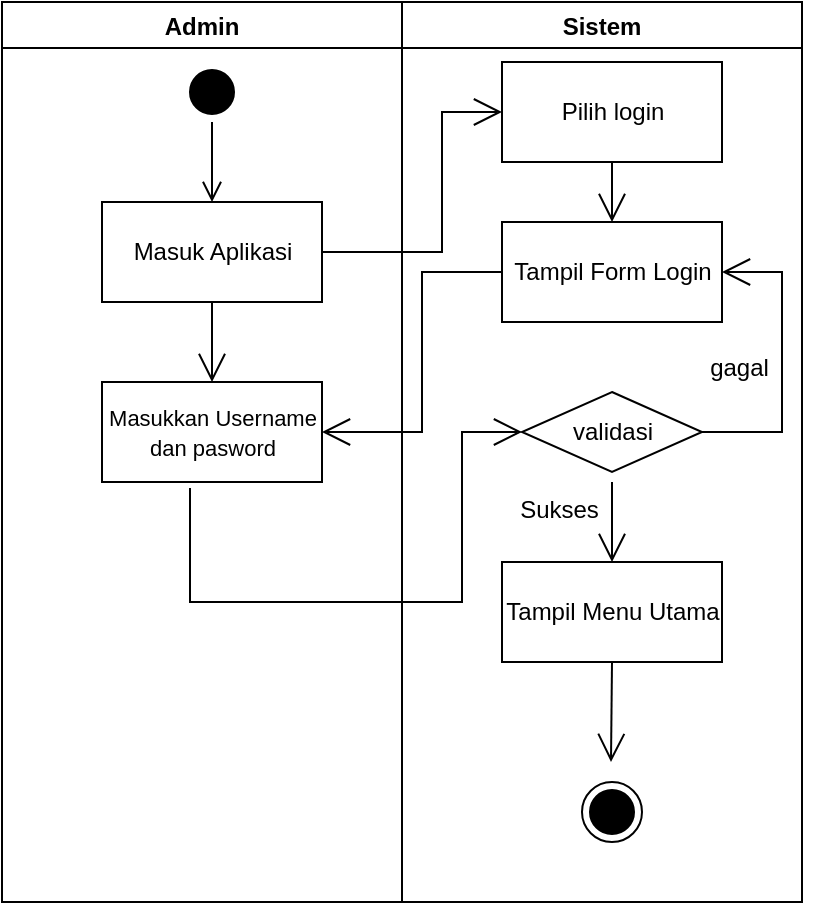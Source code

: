 <mxfile version="15.8.2" type="github">
  <diagram id="kgpKYQtTHZ0yAKxKKP6v" name="Page-1">
    <mxGraphModel dx="868" dy="393" grid="1" gridSize="10" guides="1" tooltips="1" connect="1" arrows="1" fold="1" page="1" pageScale="1" pageWidth="850" pageHeight="1100" math="0" shadow="0">
      <root>
        <mxCell id="0" />
        <mxCell id="1" parent="0" />
        <mxCell id="DxMj-Uew-eTLdMCIQgF5-1" value="Admin" style="swimlane;" parent="1" vertex="1">
          <mxGeometry x="320" y="110" width="200" height="450" as="geometry">
            <mxRectangle x="320" y="110" width="130" height="23" as="alternateBounds" />
          </mxGeometry>
        </mxCell>
        <mxCell id="DxMj-Uew-eTLdMCIQgF5-3" value="" style="ellipse;html=1;shape=startState;fillColor=#000000;strokeColor=#000000;" parent="DxMj-Uew-eTLdMCIQgF5-1" vertex="1">
          <mxGeometry x="90" y="30" width="30" height="30" as="geometry" />
        </mxCell>
        <mxCell id="DxMj-Uew-eTLdMCIQgF5-4" value="" style="edgeStyle=orthogonalEdgeStyle;html=1;verticalAlign=bottom;endArrow=open;endSize=8;strokeColor=#000000;rounded=0;" parent="DxMj-Uew-eTLdMCIQgF5-1" source="DxMj-Uew-eTLdMCIQgF5-3" edge="1">
          <mxGeometry relative="1" as="geometry">
            <mxPoint x="105" y="100" as="targetPoint" />
          </mxGeometry>
        </mxCell>
        <mxCell id="DxMj-Uew-eTLdMCIQgF5-5" value="Masuk Aplikasi" style="html=1;" parent="DxMj-Uew-eTLdMCIQgF5-1" vertex="1">
          <mxGeometry x="50" y="100" width="110" height="50" as="geometry" />
        </mxCell>
        <mxCell id="DxMj-Uew-eTLdMCIQgF5-7" value="" style="endArrow=open;endFill=1;endSize=12;html=1;rounded=0;strokeColor=#000000;exitX=0.5;exitY=1;exitDx=0;exitDy=0;" parent="DxMj-Uew-eTLdMCIQgF5-1" source="DxMj-Uew-eTLdMCIQgF5-5" edge="1">
          <mxGeometry width="160" relative="1" as="geometry">
            <mxPoint x="50" y="210" as="sourcePoint" />
            <mxPoint x="105" y="190" as="targetPoint" />
          </mxGeometry>
        </mxCell>
        <mxCell id="DxMj-Uew-eTLdMCIQgF5-8" value="&lt;font style=&quot;font-size: 11px&quot;&gt;Masukkan Username&lt;br&gt;&lt;/font&gt;&lt;font style=&quot;font-size: 11px&quot;&gt;dan pasword&lt;/font&gt;" style="html=1;" parent="DxMj-Uew-eTLdMCIQgF5-1" vertex="1">
          <mxGeometry x="50" y="190" width="110" height="50" as="geometry" />
        </mxCell>
        <mxCell id="DxMj-Uew-eTLdMCIQgF5-2" value="Sistem" style="swimlane;" parent="1" vertex="1">
          <mxGeometry x="520" y="110" width="200" height="450" as="geometry" />
        </mxCell>
        <mxCell id="DxMj-Uew-eTLdMCIQgF5-9" value="Pilih login" style="html=1;" parent="DxMj-Uew-eTLdMCIQgF5-2" vertex="1">
          <mxGeometry x="50" y="30" width="110" height="50" as="geometry" />
        </mxCell>
        <mxCell id="DxMj-Uew-eTLdMCIQgF5-12" value="" style="endArrow=open;endFill=1;endSize=12;html=1;rounded=0;strokeColor=#000000;entryX=0.5;entryY=0;entryDx=0;entryDy=0;exitX=0.5;exitY=1;exitDx=0;exitDy=0;" parent="DxMj-Uew-eTLdMCIQgF5-2" source="DxMj-Uew-eTLdMCIQgF5-9" target="DxMj-Uew-eTLdMCIQgF5-13" edge="1">
          <mxGeometry width="160" relative="1" as="geometry">
            <mxPoint x="110" y="160" as="sourcePoint" />
            <mxPoint x="110" y="170" as="targetPoint" />
          </mxGeometry>
        </mxCell>
        <mxCell id="DxMj-Uew-eTLdMCIQgF5-13" value="Tampil Form Login" style="html=1;" parent="DxMj-Uew-eTLdMCIQgF5-2" vertex="1">
          <mxGeometry x="50" y="110" width="110" height="50" as="geometry" />
        </mxCell>
        <mxCell id="DxMj-Uew-eTLdMCIQgF5-17" value="" style="rhombus;whiteSpace=wrap;html=1;fontSize=11;strokeColor=#000000;" parent="DxMj-Uew-eTLdMCIQgF5-2" vertex="1">
          <mxGeometry x="60" y="195" width="90" height="40" as="geometry" />
        </mxCell>
        <mxCell id="DxMj-Uew-eTLdMCIQgF5-18" value="&lt;font style=&quot;font-size: 12px&quot;&gt;validasi&lt;/font&gt;" style="text;html=1;strokeColor=none;fillColor=none;align=center;verticalAlign=middle;whiteSpace=wrap;rounded=0;fontSize=11;strokeWidth=10;" parent="DxMj-Uew-eTLdMCIQgF5-2" vertex="1">
          <mxGeometry x="82.5" y="200" width="45" height="30" as="geometry" />
        </mxCell>
        <mxCell id="DxMj-Uew-eTLdMCIQgF5-20" style="edgeStyle=orthogonalEdgeStyle;rounded=0;orthogonalLoop=1;jettySize=auto;html=1;exitX=0.5;exitY=1;exitDx=0;exitDy=0;fontSize=12;strokeColor=#000000;" parent="DxMj-Uew-eTLdMCIQgF5-2" source="DxMj-Uew-eTLdMCIQgF5-18" target="DxMj-Uew-eTLdMCIQgF5-18" edge="1">
          <mxGeometry relative="1" as="geometry" />
        </mxCell>
        <mxCell id="DxMj-Uew-eTLdMCIQgF5-22" value="gagal" style="text;align=center;fontStyle=0;verticalAlign=middle;spacingLeft=3;spacingRight=3;strokeColor=none;rotatable=0;points=[[0,0.5],[1,0.5]];portConstraint=eastwest;fontSize=12;" parent="DxMj-Uew-eTLdMCIQgF5-2" vertex="1">
          <mxGeometry x="150" y="169" width="37.5" height="26" as="geometry" />
        </mxCell>
        <mxCell id="DxMj-Uew-eTLdMCIQgF5-24" value="Tampil Menu Utama" style="html=1;" parent="DxMj-Uew-eTLdMCIQgF5-2" vertex="1">
          <mxGeometry x="50" y="280" width="110" height="50" as="geometry" />
        </mxCell>
        <mxCell id="DxMj-Uew-eTLdMCIQgF5-25" value="" style="endArrow=open;endFill=1;endSize=12;html=1;rounded=0;fontSize=12;strokeColor=#000000;" parent="DxMj-Uew-eTLdMCIQgF5-2" edge="1">
          <mxGeometry width="160" relative="1" as="geometry">
            <mxPoint x="105" y="330" as="sourcePoint" />
            <mxPoint x="105" y="380" as="targetPoint" />
            <Array as="points">
              <mxPoint x="104.5" y="380" />
            </Array>
          </mxGeometry>
        </mxCell>
        <mxCell id="DxMj-Uew-eTLdMCIQgF5-27" value="" style="ellipse;html=1;shape=endState;fillColor=#000000;strokeColor=#000000;fontSize=12;" parent="DxMj-Uew-eTLdMCIQgF5-2" vertex="1">
          <mxGeometry x="90" y="390" width="30" height="30" as="geometry" />
        </mxCell>
        <mxCell id="DxMj-Uew-eTLdMCIQgF5-21" value="" style="endArrow=open;endFill=1;endSize=12;html=1;rounded=0;fontSize=12;strokeColor=#000000;entryX=1;entryY=0.5;entryDx=0;entryDy=0;exitX=1;exitY=0.5;exitDx=0;exitDy=0;" parent="DxMj-Uew-eTLdMCIQgF5-2" source="DxMj-Uew-eTLdMCIQgF5-17" target="DxMj-Uew-eTLdMCIQgF5-13" edge="1">
          <mxGeometry width="160" relative="1" as="geometry">
            <mxPoint x="150" y="310" as="sourcePoint" />
            <mxPoint x="170" y="220" as="targetPoint" />
            <Array as="points">
              <mxPoint x="190" y="215" />
              <mxPoint x="190" y="135" />
            </Array>
          </mxGeometry>
        </mxCell>
        <mxCell id="DxMj-Uew-eTLdMCIQgF5-28" value="" style="endArrow=open;endFill=1;endSize=12;html=1;rounded=0;fontSize=12;strokeColor=#000000;" parent="DxMj-Uew-eTLdMCIQgF5-2" edge="1">
          <mxGeometry width="160" relative="1" as="geometry">
            <mxPoint x="105" y="240" as="sourcePoint" />
            <mxPoint x="105" y="280" as="targetPoint" />
          </mxGeometry>
        </mxCell>
        <mxCell id="DxMj-Uew-eTLdMCIQgF5-29" value="Sukses" style="text;align=center;fontStyle=0;verticalAlign=middle;spacingLeft=3;spacingRight=3;strokeColor=none;rotatable=0;points=[[0,0.5],[1,0.5]];portConstraint=eastwest;fontSize=12;" parent="DxMj-Uew-eTLdMCIQgF5-2" vertex="1">
          <mxGeometry x="60" y="240" width="37.5" height="26" as="geometry" />
        </mxCell>
        <mxCell id="DxMj-Uew-eTLdMCIQgF5-15" value="" style="endArrow=open;endFill=1;endSize=12;html=1;rounded=0;strokeColor=#000000;exitX=0;exitY=0.5;exitDx=0;exitDy=0;entryX=1;entryY=0.5;entryDx=0;entryDy=0;" parent="1" source="DxMj-Uew-eTLdMCIQgF5-13" target="DxMj-Uew-eTLdMCIQgF5-8" edge="1">
          <mxGeometry width="160" relative="1" as="geometry">
            <mxPoint x="560" y="330" as="sourcePoint" />
            <mxPoint x="490" y="330" as="targetPoint" />
            <Array as="points">
              <mxPoint x="530" y="245" />
              <mxPoint x="530" y="325" />
            </Array>
          </mxGeometry>
        </mxCell>
        <mxCell id="DxMj-Uew-eTLdMCIQgF5-16" value="" style="endArrow=open;endFill=1;endSize=12;html=1;rounded=0;fontSize=11;strokeColor=#000000;exitX=0.4;exitY=1.06;exitDx=0;exitDy=0;exitPerimeter=0;entryX=0;entryY=0.5;entryDx=0;entryDy=0;" parent="1" source="DxMj-Uew-eTLdMCIQgF5-8" target="DxMj-Uew-eTLdMCIQgF5-17" edge="1">
          <mxGeometry width="160" relative="1" as="geometry">
            <mxPoint x="410" y="410" as="sourcePoint" />
            <mxPoint x="570" y="420" as="targetPoint" />
            <Array as="points">
              <mxPoint x="414" y="410" />
              <mxPoint x="550" y="410" />
              <mxPoint x="550" y="325" />
            </Array>
          </mxGeometry>
        </mxCell>
        <mxCell id="DxMj-Uew-eTLdMCIQgF5-32" value="" style="endArrow=open;endFill=1;endSize=12;html=1;rounded=0;fontSize=12;strokeColor=#000000;exitX=1;exitY=0.5;exitDx=0;exitDy=0;entryX=0;entryY=0.5;entryDx=0;entryDy=0;" parent="1" source="DxMj-Uew-eTLdMCIQgF5-5" target="DxMj-Uew-eTLdMCIQgF5-9" edge="1">
          <mxGeometry width="160" relative="1" as="geometry">
            <mxPoint x="350" y="410" as="sourcePoint" />
            <mxPoint x="510" y="410" as="targetPoint" />
            <Array as="points">
              <mxPoint x="540" y="235" />
              <mxPoint x="540" y="165" />
            </Array>
          </mxGeometry>
        </mxCell>
      </root>
    </mxGraphModel>
  </diagram>
</mxfile>
